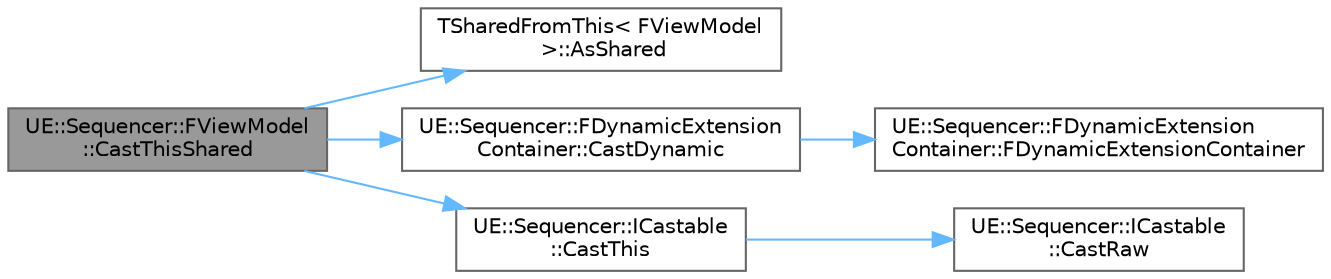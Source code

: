 digraph "UE::Sequencer::FViewModel::CastThisShared"
{
 // INTERACTIVE_SVG=YES
 // LATEX_PDF_SIZE
  bgcolor="transparent";
  edge [fontname=Helvetica,fontsize=10,labelfontname=Helvetica,labelfontsize=10];
  node [fontname=Helvetica,fontsize=10,shape=box,height=0.2,width=0.4];
  rankdir="LR";
  Node1 [id="Node000001",label="UE::Sequencer::FViewModel\l::CastThisShared",height=0.2,width=0.4,color="gray40", fillcolor="grey60", style="filled", fontcolor="black",tooltip="Casts this data model to an extension, or to a child class implementation."];
  Node1 -> Node2 [id="edge1_Node000001_Node000002",color="steelblue1",style="solid",tooltip=" "];
  Node2 [id="Node000002",label="TSharedFromThis\< FViewModel\l \>::AsShared",height=0.2,width=0.4,color="grey40", fillcolor="white", style="filled",URL="$db/d15/classTSharedFromThis.html#a0b742f8052994008faeb3abd20b66637",tooltip=" "];
  Node1 -> Node3 [id="edge2_Node000001_Node000003",color="steelblue1",style="solid",tooltip=" "];
  Node3 [id="Node000003",label="UE::Sequencer::FDynamicExtension\lContainer::CastDynamic",height=0.2,width=0.4,color="grey40", fillcolor="white", style="filled",URL="$d0/dad/classUE_1_1Sequencer_1_1FDynamicExtensionContainer.html#ac91b934a9bb98771730bfd3c10608e42",tooltip=" "];
  Node3 -> Node4 [id="edge3_Node000003_Node000004",color="steelblue1",style="solid",tooltip=" "];
  Node4 [id="Node000004",label="UE::Sequencer::FDynamicExtension\lContainer::FDynamicExtensionContainer",height=0.2,width=0.4,color="grey40", fillcolor="white", style="filled",URL="$d0/dad/classUE_1_1Sequencer_1_1FDynamicExtensionContainer.html#a0bcec3911147e8bf6a02aceeebee2e8c",tooltip=" "];
  Node1 -> Node5 [id="edge4_Node000001_Node000005",color="steelblue1",style="solid",tooltip=" "];
  Node5 [id="Node000005",label="UE::Sequencer::ICastable\l::CastThis",height=0.2,width=0.4,color="grey40", fillcolor="white", style="filled",URL="$d4/dd7/classUE_1_1Sequencer_1_1ICastable.html#a9a7d9d557131aa76354136fc88bb3e24",tooltip=" "];
  Node5 -> Node6 [id="edge5_Node000005_Node000006",color="steelblue1",style="solid",tooltip=" "];
  Node6 [id="Node000006",label="UE::Sequencer::ICastable\l::CastRaw",height=0.2,width=0.4,color="grey40", fillcolor="white", style="filled",URL="$d4/dd7/classUE_1_1Sequencer_1_1ICastable.html#a7eab5ae3b1bae097dea2010db910695a",tooltip=" "];
}
